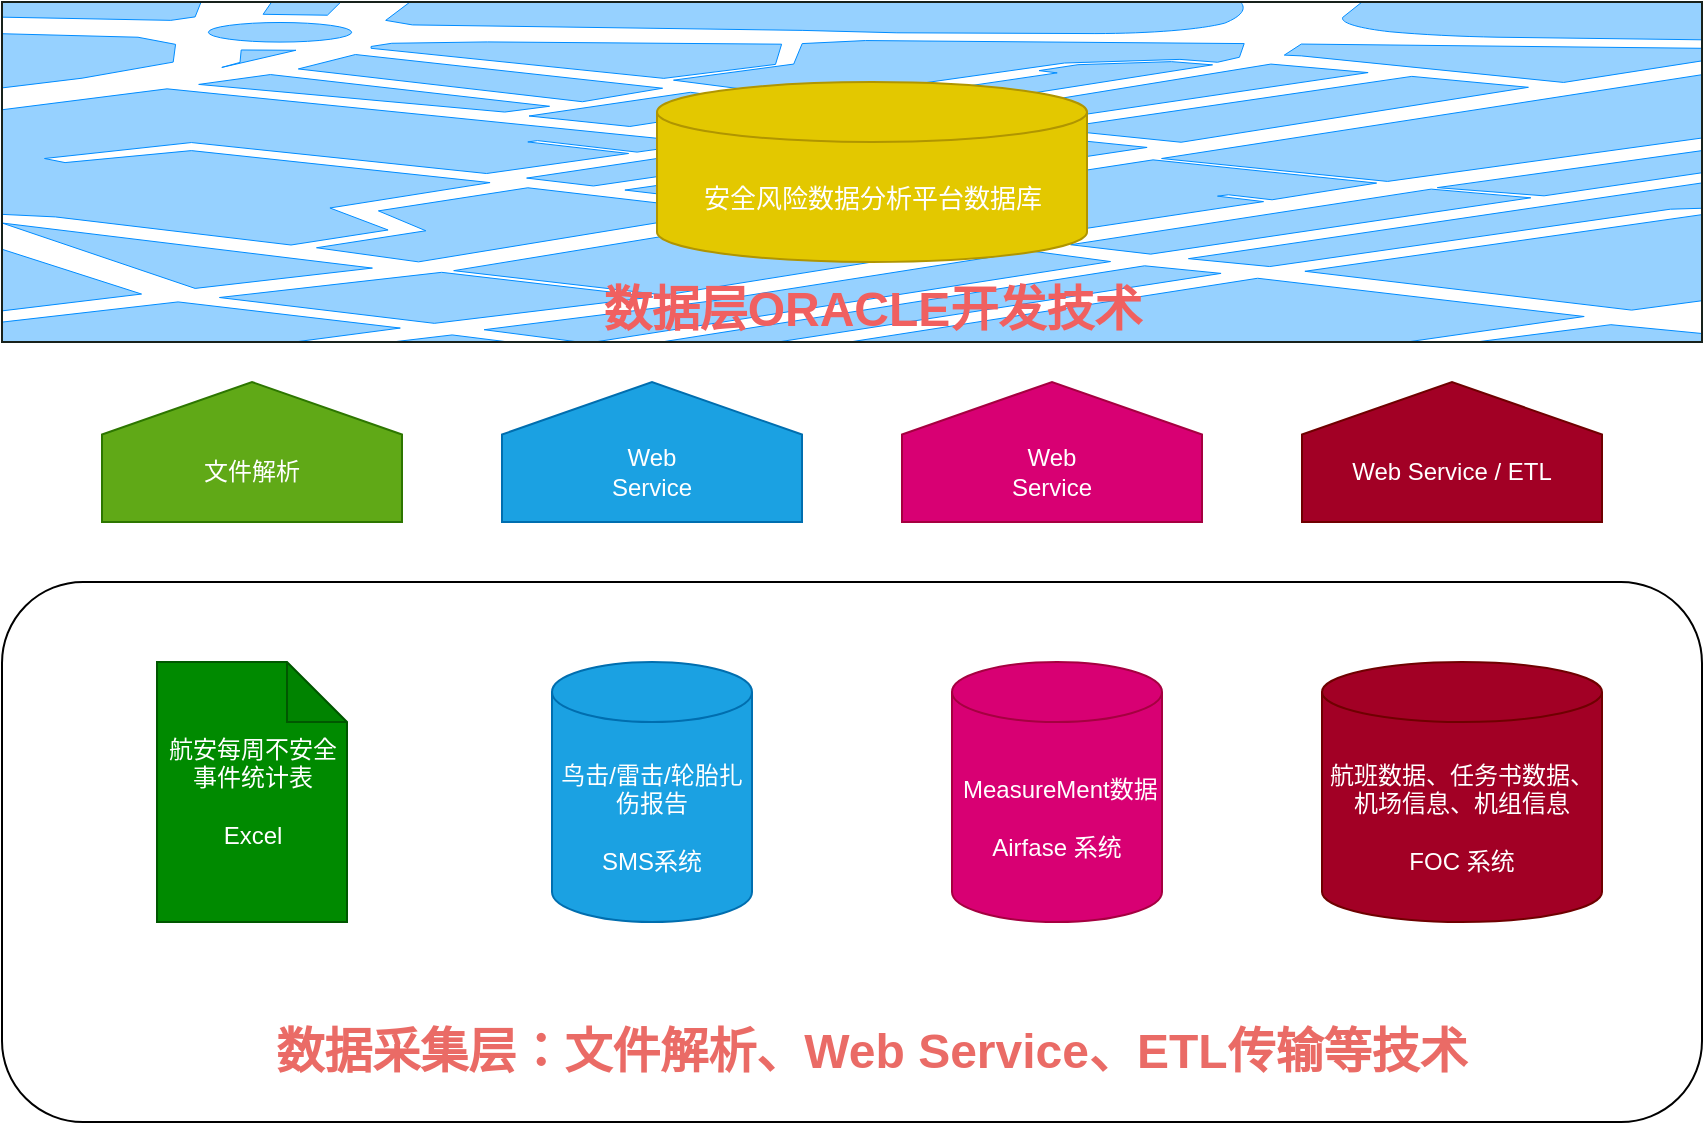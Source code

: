 <mxfile version="21.3.7" type="github">
  <diagram id="6I0OCvxSQrVGMHxT2VVA" name="Page-1">
    <mxGraphModel dx="1035" dy="505" grid="1" gridSize="10" guides="1" tooltips="1" connect="1" arrows="1" fold="1" page="1" pageScale="1" pageWidth="850" pageHeight="1100" math="0" shadow="0">
      <root>
        <mxCell id="0" />
        <mxCell id="1" parent="0" />
        <mxCell id="RojVaGqjOSjzx1B-eio7-2" value="" style="verticalLabelPosition=bottom;verticalAlign=top;html=1;shadow=0;dashed=0;strokeWidth=1;shape=mxgraph.ios.iBgMap;strokeColor=#18211b;strokeColor2=#008cff;fillColor2=#96D1FF;" vertex="1" parent="1">
          <mxGeometry x="340" y="190" width="850" height="170" as="geometry" />
        </mxCell>
        <mxCell id="QnfrX7T5LBmejYAiK8u1-2" value="安全风险数据分析平台数据库" style="shape=cylinder3;whiteSpace=wrap;html=1;boundedLbl=1;backgroundOutline=1;size=15;fillColor=#e3c800;strokeColor=#B09500;fontColor=#FFFFFF;fontSize=13;" parent="1" vertex="1">
          <mxGeometry x="667.5" y="230" width="215" height="90" as="geometry" />
        </mxCell>
        <mxCell id="RojVaGqjOSjzx1B-eio7-3" value="数据层ORACLE开发技术" style="text;html=1;strokeColor=none;fillColor=none;align=center;verticalAlign=middle;whiteSpace=wrap;rounded=0;fontColor=#f06060;fontStyle=1;fontSize=24;" vertex="1" parent="1">
          <mxGeometry x="637.5" y="329" width="275" height="30" as="geometry" />
        </mxCell>
        <mxCell id="RojVaGqjOSjzx1B-eio7-4" value="" style="shape=offPageConnector;whiteSpace=wrap;html=1;rotation=-180;fillColor=#60a917;fontColor=#ffffff;strokeColor=#2D7600;" vertex="1" parent="1">
          <mxGeometry x="390" y="380" width="150" height="70" as="geometry" />
        </mxCell>
        <mxCell id="RojVaGqjOSjzx1B-eio7-5" value="" style="shape=offPageConnector;whiteSpace=wrap;html=1;rotation=-180;fillColor=#1ba1e2;fontColor=#ffffff;strokeColor=#006EAF;" vertex="1" parent="1">
          <mxGeometry x="590" y="380" width="150" height="70" as="geometry" />
        </mxCell>
        <mxCell id="RojVaGqjOSjzx1B-eio7-6" value="" style="shape=offPageConnector;whiteSpace=wrap;html=1;rotation=-180;fillColor=#d80073;fontColor=#ffffff;strokeColor=#A50040;" vertex="1" parent="1">
          <mxGeometry x="790" y="380" width="150" height="70" as="geometry" />
        </mxCell>
        <mxCell id="RojVaGqjOSjzx1B-eio7-7" value="" style="shape=offPageConnector;whiteSpace=wrap;html=1;rotation=-180;fillColor=#a20025;fontColor=#ffffff;strokeColor=#6F0000;" vertex="1" parent="1">
          <mxGeometry x="990" y="380" width="150" height="70" as="geometry" />
        </mxCell>
        <mxCell id="RojVaGqjOSjzx1B-eio7-8" value="文件解析" style="text;html=1;strokeColor=none;fillColor=none;align=center;verticalAlign=middle;whiteSpace=wrap;rounded=0;fontColor=#FFFFFF;" vertex="1" parent="1">
          <mxGeometry x="435" y="410" width="60" height="30" as="geometry" />
        </mxCell>
        <mxCell id="RojVaGqjOSjzx1B-eio7-9" value="Web Service" style="text;html=1;strokeColor=none;fillColor=none;align=center;verticalAlign=middle;whiteSpace=wrap;rounded=0;fontColor=#FFFFFF;" vertex="1" parent="1">
          <mxGeometry x="635" y="410" width="60" height="30" as="geometry" />
        </mxCell>
        <mxCell id="RojVaGqjOSjzx1B-eio7-10" value="Web Service" style="text;html=1;strokeColor=none;fillColor=none;align=center;verticalAlign=middle;whiteSpace=wrap;rounded=0;fontColor=#FFFFFF;" vertex="1" parent="1">
          <mxGeometry x="835" y="410" width="60" height="30" as="geometry" />
        </mxCell>
        <mxCell id="RojVaGqjOSjzx1B-eio7-11" value="Web Service / ETL" style="text;html=1;strokeColor=none;fillColor=none;align=center;verticalAlign=middle;whiteSpace=wrap;rounded=0;fontColor=#FFFFFF;" vertex="1" parent="1">
          <mxGeometry x="1000" y="410" width="130" height="30" as="geometry" />
        </mxCell>
        <mxCell id="RojVaGqjOSjzx1B-eio7-12" value="" style="rounded=1;whiteSpace=wrap;html=1;" vertex="1" parent="1">
          <mxGeometry x="340" y="480" width="850" height="270" as="geometry" />
        </mxCell>
        <mxCell id="RojVaGqjOSjzx1B-eio7-14" value="航安每周不安全事件统计表&lt;br&gt;&lt;br&gt;Excel" style="shape=note;whiteSpace=wrap;html=1;backgroundOutline=1;darkOpacity=0.05;fillColor=#008a00;fontColor=#ffffff;strokeColor=#005700;" vertex="1" parent="1">
          <mxGeometry x="417.5" y="520" width="95" height="130" as="geometry" />
        </mxCell>
        <mxCell id="RojVaGqjOSjzx1B-eio7-15" value="鸟击/雷击/轮胎扎伤报告&lt;br&gt;&lt;br&gt;SMS系统" style="shape=cylinder3;whiteSpace=wrap;html=1;boundedLbl=1;backgroundOutline=1;size=15;fillColor=#1ba1e2;fontColor=#ffffff;strokeColor=#006EAF;" vertex="1" parent="1">
          <mxGeometry x="615" y="520" width="100" height="130" as="geometry" />
        </mxCell>
        <mxCell id="RojVaGqjOSjzx1B-eio7-16" value="&amp;nbsp;MeasureMent数据&lt;br&gt;&lt;br&gt;Airfase 系统" style="shape=cylinder3;whiteSpace=wrap;html=1;boundedLbl=1;backgroundOutline=1;size=15;fillColor=#d80073;fontColor=#ffffff;strokeColor=#A50040;" vertex="1" parent="1">
          <mxGeometry x="815" y="520" width="105" height="130" as="geometry" />
        </mxCell>
        <mxCell id="RojVaGqjOSjzx1B-eio7-17" value="航班数据、任务书数据、机场信息、机组信息&lt;br&gt;&lt;br&gt;FOC 系统" style="shape=cylinder3;whiteSpace=wrap;html=1;boundedLbl=1;backgroundOutline=1;size=15;fillColor=#a20025;fontColor=#ffffff;strokeColor=#6F0000;" vertex="1" parent="1">
          <mxGeometry x="1000" y="520" width="140" height="130" as="geometry" />
        </mxCell>
        <mxCell id="RojVaGqjOSjzx1B-eio7-18" value="数据采集层：文件解析、Web Service、ETL传输等技术" style="text;html=1;strokeColor=none;fillColor=none;align=center;verticalAlign=middle;whiteSpace=wrap;rounded=0;fontStyle=1;fontSize=24;fontColor=#EA6B66;" vertex="1" parent="1">
          <mxGeometry x="470" y="700" width="610" height="30" as="geometry" />
        </mxCell>
      </root>
    </mxGraphModel>
  </diagram>
</mxfile>
